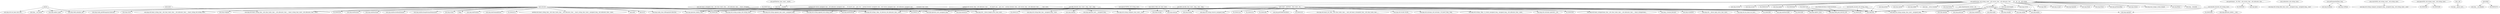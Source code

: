 digraph code {
  "0x00003370" [label="entry0"];
  "0x00003370" -> "0x000031e0";
  "0x000031e0" [label="sym.imp.std::ios_base::Init::Init__"];
  "0x00003370" -> "0x00002f70";
  "0x00002f70" [label="sym.imp.__cxa_atexit"];
  "0x00003370" -> "0x000032a0";
  "0x000032a0" [label="sym.imp.sqlite3_open"];
  "0x00003370" -> "0x000030c0";
  "0x000030c0" [label="sym.imp.rndb_initialize_old"];
  "0x000087ab" [label="sym.getOutput__IO_FILE__std::vector_char__std::allocator_char____"];
  "0x000087ab" -> "0x00002f30";
  "0x00002f30" [label="fcn.00002f30"];
  "0x000087ab" -> "0x00003200";
  "0x00003200" [label="sym.imp.fgetc"];
  "0x00003880" [label="sym.isAbsolute_std::string_const_"];
  "0x00003880" -> "0x00002cf0";
  "0x00002cf0" [label="sym.imp.std::string::find_char_const__unsigned_long__unsigned_long__const"];
  "0x00008729" [label="sym.check_video_ext_char_const_"];
  "0x00008729" -> "0x00002f40";
  "0x00002f40" [label="sym.imp.memcpy"];
  "0x00008729" -> "0x00003150";
  "0x00003150" [label="sym.imp.strcmp"];
  "0x00007c40" [label="fcn.00007c40"];
  "0x00007c40" -> "0x00003170";
  "0x00003170" [label="fcn.00003170"];
  "0x00007c40" -> "0x00002f10";
  "0x00002f10" [label="sym.imp.std::string::_Rep::_M_destroy_std::allocator_char__const_"];
  "0x00007bb0" [label="sym.FolderAttribute::FolderAttribute__"];
  "0x00007bb0" -> "0x00002e90";
  "0x00002e90" [label="sym.imp.rndb_pool_destroy_old"];
  "0x00007bb0" -> "0x00003080";
  "0x00003080" [label="sym.imp.free"];
  "0x000037e0" [label="sym.getFormattedTime_long_"];
  "0x000037e0" -> "0x00002ed0";
  "0x00002ed0" [label="sym.imp.localtime"];
  "0x000037e0" -> "0x00002f20";
  "0x00002f20" [label="sym.imp.strftime"];
  "0x00007c00" [label="fcn.00007c00"];
  "0x00007c00" -> "0x00002e90";
  "0x00002e90" [label="sym.imp.rndb_pool_destroy_old"];
  "0x00007c00" -> "0x00003080";
  "0x00003080" [label="sym.imp.free"];
  "0x00007c00" -> "0x00002e10";
  "0x00002e10" [label="sym.imp.sqlite3_close"];
  "0x00007d4d" [label="sym.b64_encode_char_const__long__char__long_"];
  "0x00007d4d" -> "0x00002f00";
  "0x00002f00" [label="sym.imp.std::string::reserve_unsigned_long_"];
  "0x00007d4d" -> "0x000032d0";
  "0x000032d0" [label="sym.imp.strdup"];
  "0x00007d4d" -> "0x00002f10";
  "0x00002f10" [label="sym.imp.std::string::_Rep::_M_destroy_std::allocator_char__const_"];
  "0x000084ac" [label="method.std::vector_unsigned_char__std::allocator_unsigned_char___._M_insert_aux___gnu_cxx::__normal_iterator_unsigned_char__std::vector_unsigned_char__std::allocator_unsigned_char_______unsigned_char_const_"];
  "0x000084ac" -> "0x00003250";
  "0x00003250" [label="sym.imp.memmove"];
  "0x000084ac" -> "0x00002e20";
  "0x00002e20" [label="sym.imp.std::__throw_length_error_char_const_"];
  "0x000084ac" -> "0x00002fc0";
  "0x00002fc0" [label="sym.imp.operator_new_unsigned_long_"];
  "0x000084ac" -> "0x00002f80";
  "0x00002f80" [label="sym.imp.operator_delete_void_"];
  "0x00003630" [label="sym.ignoreUtilFile_std::string_const_"];
  "0x00003630" -> "0x00002d00";
  "0x00002d00" [label="sym.imp.std::string::compare_char_const__const"];
  "0x000083e5" [label="sym.base64_decode_std::string_const_"];
  "0x000083e5" -> "0x00002d90";
  "0x00002d90" [label="fcn.00002d90"];
  "0x000083e5" -> "0x00003060";
  "0x00003060" [label="sym.imp.std::string::assign_char_const__unsigned_long_"];
  "0x000083e5" -> "0x000030e0";
  "0x000030e0" [label="sym.imp.operator_delete___void_"];
  "0x000035f0" [label="sym.cleanNamelist_dirent__int_"];
  "0x000035f0" -> "0x00003080";
  "0x00003080" [label="sym.imp.free"];
  "0x00003850" [label="sym.startsWith_std::string_const__std::string_const_"];
  "0x00003850" -> "0x00002ee0";
  "0x00002ee0" [label="sym.imp.std::string::compare_unsigned_long__unsigned_long__std::string_const__const"];
  "0x0000880c" [label="sym.getPreview_std::string_const__std::vector_char__std::allocator_char_____int__int__int__std::string_"];
  "0x0000880c" -> "0x000032d0";
  "0x000032d0" [label="sym.imp.strdup"];
  "0x0000880c" -> "0x00003310";
  "0x00003310" [label="sym.imp.mkstemp64"];
  "0x0000880c" -> "0x00003080";
  "0x00003080" [label="sym.imp.free"];
  "0x0000880c" -> "0x00002d70";
  "0x00002d70" [label="sym.imp.strchr"];
  "0x0000880c" -> "0x00003100";
  "0x00003100" [label="sym.imp.malloc"];
  "0x0000880c" -> "0x00003190";
  "0x00003190" [label="sym.imp.__xstat64"];
  "0x0000880c" -> "0x000032f0";
  "0x000032f0" [label="loc.imp.MD5"];
  "0x0000880c" -> "0x00003210";
  "0x00003210" [label="sym.imp.snprintf"];
  "0x0000880c" -> "0x00002ec0";
  "0x00002ec0" [label="sym.imp.sscanf"];
  "0x0000880c" -> "0x00003020";
  "0x00003020" [label="sym.imp.fopen64"];
  "0x0000880c" -> "0x000031b0";
  "0x000031b0" [label="sym.imp.fread"];
  "0x0000880c" -> "0x00002fb0";
  "0x00002fb0" [label="sym.imp.fclose"];
  "0x0000880c" -> "0x00003240";
  "0x00003240" [label="sym.imp.gettimeofday"];
  "0x0000880c" -> "0x00002ea0";
  "0x00002ea0" [label="sym.imp.utimes"];
  "0x0000880c" -> "0x00003120";
  "0x00003120" [label="sym.imp.easy_image_create_thumb"];
  "0x0000880c" -> "0x00002ff0";
  "0x00002ff0" [label="sym.imp.fileno"];
  "0x0000880c" -> "0x000030d0";
  "0x000030d0" [label="sym.imp.__fxstat64"];
  "0x0000880c" -> "0x00003010";
  "0x00003010" [label="sym.imp.strrchr"];
  "0x0000880c" -> "0x00003260";
  "0x00003260" [label="sym.imp.access"];
  "0x0000880c" -> "0x00003220";
  "0x00003220" [label="fcn.00003220"];
  "0x0000880c" -> "0x00002d20";
  "0x00002d20" [label="sym.imp.popen"];
  "0x0000880c" -> "0x000030a0";
  "0x000030a0" [label="fcn.000030a0"];
  "0x0000880c" -> "0x00003180";
  "0x00003180" [label="sym.imp.pclose"];
  "0x0000880c" -> "0x00003060";
  "0x00003060" [label="sym.imp.std::string::assign_char_const__unsigned_long_"];
  "0x0000880c" -> "0x00002cc0";
  "0x00002cc0" [label="sym.imp.sprintf"];
  "0x0000880c" -> "0x00002dd0";
  "0x00002dd0" [label="sym.imp.mkdir"];
  "0x0000880c" -> "0x00002cb0";
  "0x00002cb0" [label="sym.imp.__errno_location"];
  "0x0000880c" -> "0x00008603";
  "0x00008603" [label="fcn.00008603"];
  "0x0000880c" -> "0x00003340";
  "0x00003340" [label="sym.imp.fwrite"];
  "0x0000880c" -> "0x00002de0";
  "0x00002de0" [label="sym.imp.unlink"];
  "0x00007cc0" [label="sym.std::basic_stringbuf_char__std::char_traits_char___std::allocator_char___::basic_stringbuf__"];
  "0x00007cc0" -> "0x00003170";
  "0x00003170" [label="fcn.00003170"];
  "0x00007cc0" -> "0x00002f80";
  "0x00002f80" [label="sym.imp.operator_delete_void_"];
  "0x00007cc0" -> "0x00002f10";
  "0x00002f10" [label="sym.imp.std::string::_Rep::_M_destroy_std::allocator_char__const_"];
  "0x00009408" [label="method.std::vector_char__std::allocator_char___._M_insert_aux___gnu_cxx::__normal_iterator_char__std::vector_char__std::allocator_char_______char_const_"];
  "0x00009408" -> "0x00003250";
  "0x00003250" [label="sym.imp.memmove"];
  "0x00009408" -> "0x00002e20";
  "0x00002e20" [label="sym.imp.std::__throw_length_error_char_const_"];
  "0x00009408" -> "0x00002fc0";
  "0x00002fc0" [label="sym.imp.operator_new_unsigned_long_"];
  "0x00009408" -> "0x00002f80";
  "0x00002f80" [label="sym.imp.operator_delete_void_"];
  "0x00006570" [label="sym.execute"];
  "0x00006570" -> "0x00003030";
  "0x00003030" [label="sym.imp.std::basic_string_char__std::char_traits_char___std::allocator_char___::basic_string_char_const__std::allocator_char__const_"];
  "0x00006570" -> "0x00000080";
  "0x00000080" [label="unk.0x80"];
  "0x00006570" -> "0x00000018";
  "0x00000018" [label="unk.0x18"];
  "0x00006570" -> "0x00003060";
  "0x00003060" [label="sym.imp.std::string::assign_char_const__unsigned_long_"];
  "0x00006570" -> "0x000032a0";
  "0x000032a0" [label="sym.imp.sqlite3_open"];
  "0x00006570" -> "0x000030c0";
  "0x000030c0" [label="sym.imp.rndb_initialize_old"];
  "0x00006570" -> "0x00003050";
  "0x00003050" [label="sym.imp.rnobj_clear_HfSnapshotCollection"];
  "0x00006570" -> "0x00002ca0";
  "0x00002ca0" [label="sym.imp.rnobj_getHfSnapshotCollection"];
  "0x00006570" -> "0x00002e90";
  "0x00002e90" [label="sym.imp.rndb_pool_destroy_old"];
  "0x00006570" -> "0x00003080";
  "0x00003080" [label="sym.imp.free"];
  "0x00006570" -> "0x00002e10";
  "0x00002e10" [label="sym.imp.sqlite3_close"];
  "0x00006570" -> "0x00002f10";
  "0x00002f10" [label="sym.imp.std::string::_Rep::_M_destroy_std::allocator_char__const_"];
  "0x00006570" -> "0x00003160";
  "0x00003160" [label="sym.imp.strtol"];
  "0x00006570" -> "0x000030f0";
  "0x000030f0" [label="sym.imp.std::string::assign_std::string_const_"];
  "0x00006570" -> "0x00002e40";
  "0x00002e40" [label="sym.imp.std::basic_string_char__std::char_traits_char___std::allocator_char___::basic_string_std::string_const_"];
  "0x00006570" -> "0x00002cd0";
  "0x00002cd0" [label="sym.imp.std::string::append_char_const__unsigned_long_"];
  "0x00006570" -> "0x00003000";
  "0x00003000" [label="sym.imp.std::string::append_std::string_const_"];
  "0x00006570" -> "0x00002d50";
  "0x00002d50" [label="sym.imp.realpath"];
  "0x00006570" -> "0x00003350";
  "0x00003350" [label="fcn.00003350"];
  "0x00006570" -> "0x00002d00";
  "0x00002d00" [label="sym.imp.std::string::compare_char_const__const"];
  "0x00006570" -> "0x000030b0";
  "0x000030b0" [label="sym.imp.xmlNewDoc"];
  "0x00006570" -> "0x00003090";
  "0x00003090" [label="sym.imp.xmlNewNode"];
  "0x00006570" -> "0x00003270";
  "0x00003270" [label="sym.imp.xmlDocSetRootElement"];
  "0x00006570" -> "0x00003040";
  "0x00003040" [label="sym.imp.xmlNewProp"];
  "0x00006570" -> "0x00003290";
  "0x00003290" [label="fcn.00003290"];
  "0x00006570" -> "0x00003130";
  "0x00003130" [label="sym.imp.xmlDocDumpFormatMemoryEnc"];
  "0x00006570" -> "0x00002dc0";
  "0x00002dc0" [label="sym.imp.strlen"];
  "0x00006570" -> "0x00000000";
  "0x00000000" [label="rflags"];
  "0x00006570" -> "0x000032e0";
  "0x000032e0" [label="sym.imp.xmlFreeDoc"];
  "0x00006570" -> "0x000032c0";
  "0x000032c0" [label="sym.imp.xmlCleanupParser"];
  "0x00006570" -> "0x00003070";
  "0x00003070" [label="fcn.00003070"];
  "0x00006570" -> "0x00002f80";
  "0x00002f80" [label="sym.imp.operator_delete_void_"];
  "0x00006570" -> "0x00002e30";
  "0x00002e30" [label="fcn.00002e30"];
  "0x00006570" -> "0x00002e00";
  "0x00002e00" [label="method.std::basic_string_char__std::char_traits_char___std::allocator_char___.basic_string_char_const__unsigned_long__std::allocator_char__const_"];
  "0x0000807b" [label="sym.base64_encode_std::string_const_"];
  "0x0000807b" -> "0x00002e30";
  "0x00002e30" [label="fcn.00002e30"];
  "0x0000807b" -> "0x00003060";
  "0x00003060" [label="sym.imp.std::string::assign_char_const__unsigned_long_"];
  "0x0000807b" -> "0x00003080";
  "0x00003080" [label="sym.imp.free"];
  "0x000037c0" [label="sym.getFileStat_char_const__stat64_"];
  "0x000037c0" -> "0x00003190";
  "0x00003190" [label="sym.imp.__xstat64"];
  "0x00008102" [label="sym.b64_decode_char_const__long__char__long_"];
  "0x00008102" -> "0x00002ef0";
  "0x00002ef0" [label="sym.imp.std::string::find_char__unsigned_long__const"];
  "0x00008102" -> "0x00002e70";
  "0x00002e70" [label="fcn.00002e70"];
  "0x00008102" -> "0x00002fe0";
  "0x00002fe0" [label="sym.imp.isalnum"];
  "0x00008102" -> "0x00002c90";
  "0x00002c90" [label="sym.imp.operator_new___unsigned_long_"];
  "0x00008102" -> "0x00002f40";
  "0x00002f40" [label="sym.imp.memcpy"];
  "0x00008102" -> "0x00002f80";
  "0x00002f80" [label="sym.imp.operator_delete_void_"];
  "0x00003770" [label="sym.ignoreFile_std::string_const__std::string_const_"];
  "0x00003770" -> "0x00002fa0";
  "0x00002fa0" [label="fcn.00002fa0"];
  "0x00003770" -> "0x00002e80";
  "0x00002e80" [label="fcn.00002e80"];
  "0x00003910" [label="sym.crawl__xmlNode__char_const__int_"];
  "0x00003910" -> "0x00002f50";
  "0x00002f50" [label="sym.imp.scandir64"];
  "0x00003910" -> "0x00003030";
  "0x00003030" [label="sym.imp.std::basic_string_char__std::char_traits_char___std::allocator_char___::basic_string_char_const__std::allocator_char__const_"];
  "0x00003910" -> "0x00002f00";
  "0x00002f00" [label="sym.imp.std::string::reserve_unsigned_long_"];
  "0x00003910" -> "0x00002cd0";
  "0x00002cd0" [label="sym.imp.std::string::append_char_const__unsigned_long_"];
  "0x00003910" -> "0x00003000";
  "0x00003000" [label="sym.imp.std::string::append_std::string_const_"];
  "0x00003910" -> "0x00002fd0";
  "0x00002fd0" [label="fcn.00002fd0"];
  "0x00003910" -> "0x00002d30";
  "0x00002d30" [label="sym.imp.xmlNewChild"];
  "0x00003910" -> "0x00003040";
  "0x00003040" [label="sym.imp.xmlNewProp"];
  "0x00003910" -> "0x00002d80";
  "0x00002d80" [label="fcn.00002d80"];
  "0x00003910" -> "0x000031a0";
  "0x000031a0" [label="fcn.000031a0"];
  "0x00003910" -> "0x00003320";
  "0x00003320" [label="fcn.00003320"];
  "0x00003910" -> "0x00002df0";
  "0x00002df0" [label="fcn.00002df0"];
  "0x00003910" -> "0x00002e50";
  "0x00002e50" [label="sym.imp.getFolderAttribute"];
  "0x00003910" -> "0x00003290";
  "0x00003290" [label="fcn.00003290"];
  "0x00003910" -> "0x00002f10";
  "0x00002f10" [label="sym.imp.std::string::_Rep::_M_destroy_std::allocator_char__const_"];
  "0x00003910" -> "0x00002d10";
  "0x00002d10" [label="fcn.00002d10"];
  "0x00003910" -> "0x00003110";
  "0x00003110" [label="sym.imp.std::basic_ios_char__std::char_traits_char___::init_std::basic_streambuf_char__std::char_traits_char____"];
  "0x00003910" -> "0x00003360";
  "0x00003360" [label="sym.imp.std::locale::locale__"];
  "0x00003910" -> "0x00002f90";
  "0x00002f90" [label="sym.imp.std::ostream_std::ostream::_M_insert_long__long_"];
  "0x00003910" -> "0x00002eb0";
  "0x00002eb0" [label="sym.imp.std::__throw_logic_error_char_const_"];
  "0x00003910" -> "0x000030f0";
  "0x000030f0" [label="sym.imp.std::string::assign_std::string_const_"];
  "0x00003910" -> "0x00003170";
  "0x00003170" [label="fcn.00003170"];
  "0x00003910" -> "0x00002d40";
  "0x00002d40" [label="sym.imp.std::ios_base::ios_base__"];
  "0x00003910" -> "0x00002d00";
  "0x00002d00" [label="sym.imp.std::string::compare_char_const__const"];
  "0x00003910" -> "0x00003330";
  "0x00003330" [label="sym.imp.std::string::_Rep::_S_create_unsigned_long__unsigned_long__std::allocator_char__const_"];
  "0x00003910" -> "0x00003280";
  "0x00003280" [label="sym.imp.std::ostream::operator___int_"];
  "0x00003910" -> "0x000035b0";
  "0x000035b0" [label="fcn.000035b0"];
  "0x00003910" -> "0x000031d0";
  "0x000031d0" [label="sym.imp.std::basic_stringstream_char__std::char_traits_char___std::allocator_char___::basic_stringstream__"];
  "0x00003910" -> "0x000032b0";
  "0x000032b0" [label="sym.imp._Unwind_Resume"];
  "0x00003910" -> "0x00002f40";
  "0x00002f40" [label="sym.imp.memcpy"];
  "0x00002c58" [label="sym._init"];
  "0x00002c58" -> "0x00003300";
  "0x00003300" [label="loc.imp.__gmon_start__"];
  "0x00008471" [label="entry.init2"];
  "0x00008471" -> "0x00003030";
  "0x00003030" [label="sym.imp.std::basic_string_char__std::char_traits_char___std::allocator_char___::basic_string_char_const__std::allocator_char__const_"];
  "0x00008471" -> "0x00002f70";
  "0x00002f70" [label="sym.imp.__cxa_atexit"];
  "0x00003500" [label="entry.fini0"];
  "0x00003500" -> "0x00002db0";
  "0x00002db0" [label="sym.imp.__cxa_finalize"];
  "0x00003500" -> "0x00003470";
  "0x00003470" [label="fcn.00003470"];
  "0x00008603" [label="fcn.00008603"];
  "0x00008603" -> "0x000031c0";
  "0x000031c0" [label="sym.imp.opendir"];
  "0x00008603" -> "0x000031f0";
  "0x000031f0" [label="sym.imp.pathconf"];
  "0x00008603" -> "0x00003100";
  "0x00003100" [label="sym.imp.malloc"];
  "0x00008603" -> "0x00002d60";
  "0x00002d60" [label="sym.imp.readdir64_r"];
  "0x00008603" -> "0x00003210";
  "0x00003210" [label="sym.imp.snprintf"];
  "0x00008603" -> "0x00008603";
  "0x00008603" [label="fcn.00008603"];
  "0x00008603" -> "0x00002da0";
  "0x00002da0" [label="sym.imp.rmdir"];
  "0x00008603" -> "0x00002de0";
  "0x00002de0" [label="sym.imp.unlink"];
  "0x00008603" -> "0x00003080";
  "0x00003080" [label="sym.imp.free"];
  "0x00008603" -> "0x00003230";
  "0x00003230" [label="sym.imp.closedir"];
}